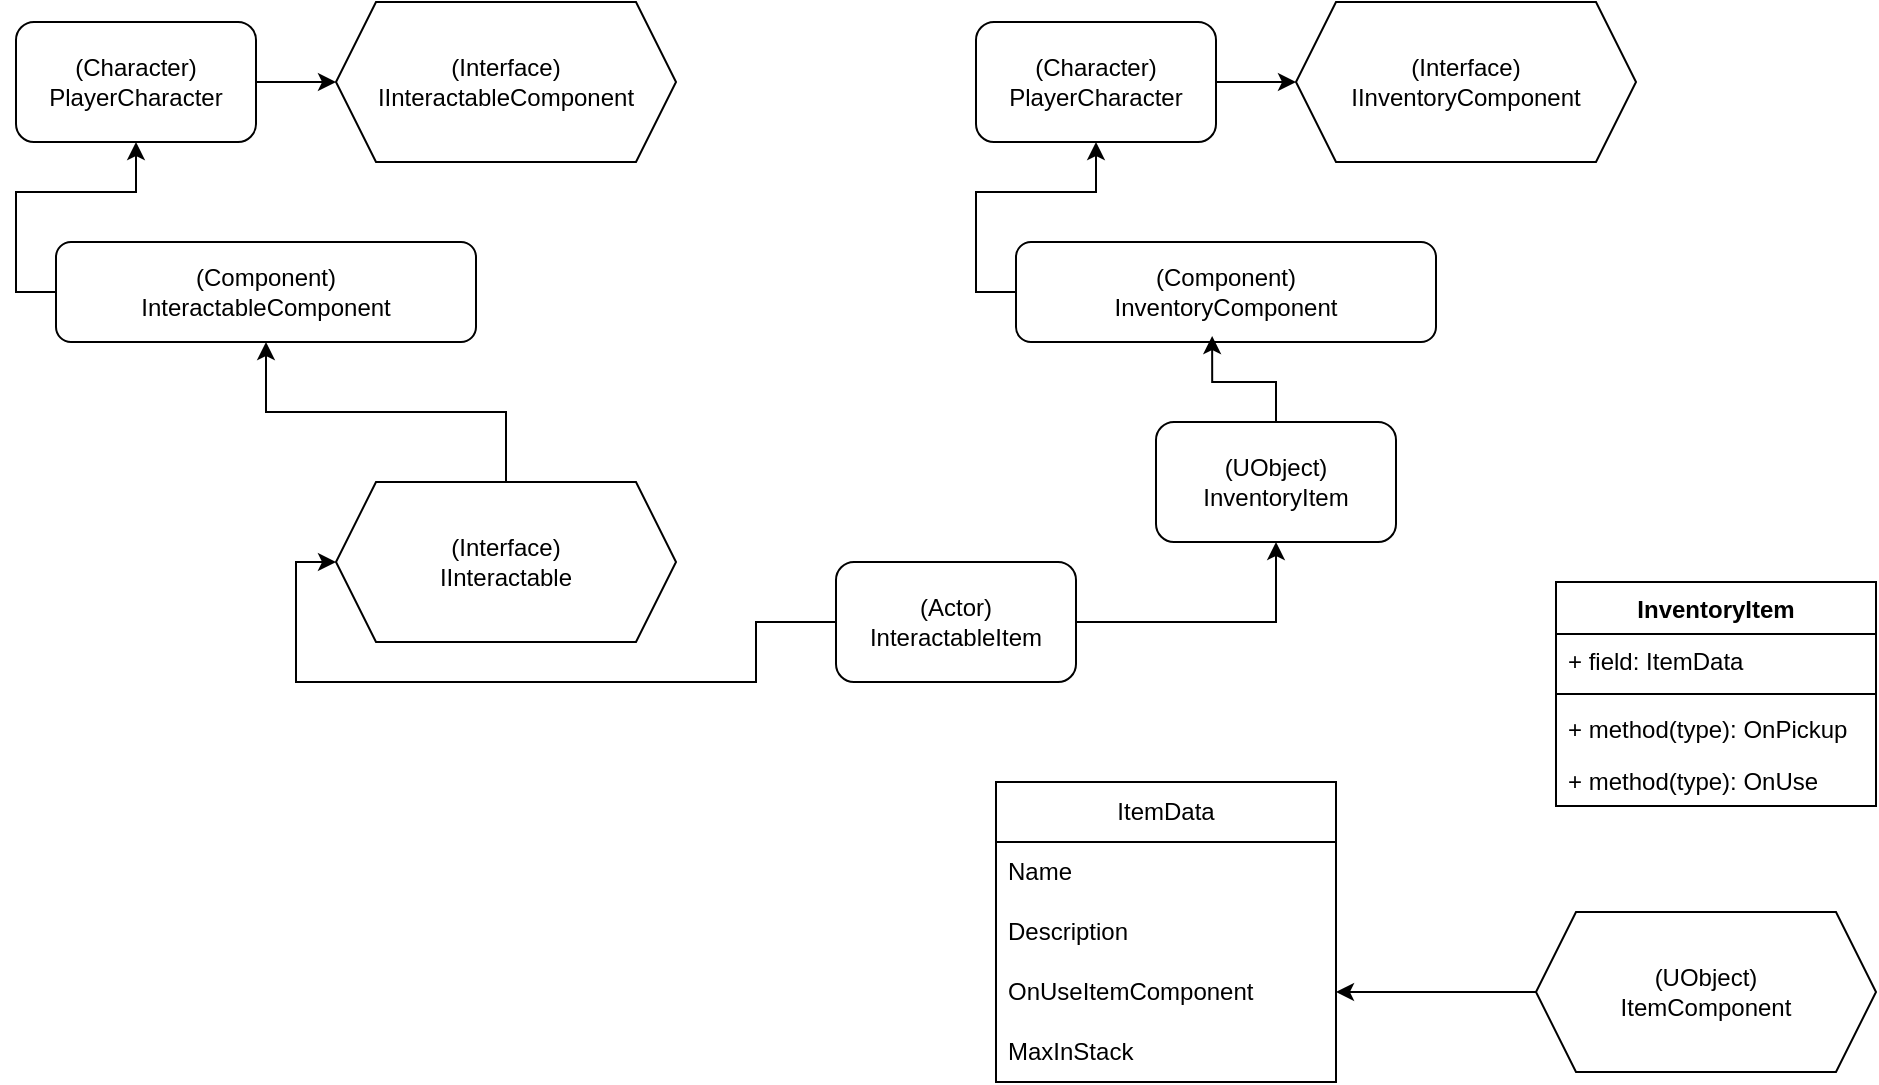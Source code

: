 <mxfile version="27.0.9">
  <diagram name="Page-1" id="CTn0UaV7-VGEzKVvjEBO">
    <mxGraphModel dx="1426" dy="841" grid="1" gridSize="10" guides="1" tooltips="1" connect="1" arrows="1" fold="1" page="1" pageScale="1" pageWidth="850" pageHeight="1100" math="0" shadow="0">
      <root>
        <mxCell id="0" />
        <mxCell id="1" parent="0" />
        <mxCell id="qKa2N3zLJ_nOPQeqq2Ju-5" style="edgeStyle=orthogonalEdgeStyle;rounded=0;orthogonalLoop=1;jettySize=auto;html=1;exitX=0;exitY=0.5;exitDx=0;exitDy=0;entryX=0.5;entryY=1;entryDx=0;entryDy=0;" parent="1" source="qKa2N3zLJ_nOPQeqq2Ju-1" target="qKa2N3zLJ_nOPQeqq2Ju-3" edge="1">
          <mxGeometry relative="1" as="geometry" />
        </mxCell>
        <mxCell id="qKa2N3zLJ_nOPQeqq2Ju-1" value="&lt;div&gt;(Component)&lt;/div&gt;InteractableComponent" style="rounded=1;whiteSpace=wrap;html=1;" parent="1" vertex="1">
          <mxGeometry x="130" y="230" width="210" height="50" as="geometry" />
        </mxCell>
        <mxCell id="qKa2N3zLJ_nOPQeqq2Ju-6" style="edgeStyle=orthogonalEdgeStyle;rounded=0;orthogonalLoop=1;jettySize=auto;html=1;exitX=1;exitY=0.5;exitDx=0;exitDy=0;entryX=0;entryY=0.5;entryDx=0;entryDy=0;" parent="1" source="qKa2N3zLJ_nOPQeqq2Ju-3" target="qKa2N3zLJ_nOPQeqq2Ju-4" edge="1">
          <mxGeometry relative="1" as="geometry" />
        </mxCell>
        <mxCell id="qKa2N3zLJ_nOPQeqq2Ju-3" value="(Character)&lt;br&gt;PlayerCharacter" style="rounded=1;whiteSpace=wrap;html=1;" parent="1" vertex="1">
          <mxGeometry x="110" y="120" width="120" height="60" as="geometry" />
        </mxCell>
        <mxCell id="qKa2N3zLJ_nOPQeqq2Ju-4" value="(Interface)&lt;br&gt;IInteractableComponent" style="shape=hexagon;perimeter=hexagonPerimeter2;whiteSpace=wrap;html=1;fixedSize=1;" parent="1" vertex="1">
          <mxGeometry x="270" y="110" width="170" height="80" as="geometry" />
        </mxCell>
        <mxCell id="qKa2N3zLJ_nOPQeqq2Ju-30" style="edgeStyle=orthogonalEdgeStyle;rounded=0;orthogonalLoop=1;jettySize=auto;html=1;entryX=0.5;entryY=1;entryDx=0;entryDy=0;" parent="1" source="qKa2N3zLJ_nOPQeqq2Ju-7" target="qKa2N3zLJ_nOPQeqq2Ju-1" edge="1">
          <mxGeometry relative="1" as="geometry" />
        </mxCell>
        <mxCell id="qKa2N3zLJ_nOPQeqq2Ju-7" value="(Interface)&lt;br&gt;IInteractable" style="shape=hexagon;perimeter=hexagonPerimeter2;whiteSpace=wrap;html=1;fixedSize=1;" parent="1" vertex="1">
          <mxGeometry x="270" y="350" width="170" height="80" as="geometry" />
        </mxCell>
        <mxCell id="qKa2N3zLJ_nOPQeqq2Ju-10" style="edgeStyle=orthogonalEdgeStyle;rounded=0;orthogonalLoop=1;jettySize=auto;html=1;entryX=0;entryY=0.5;entryDx=0;entryDy=0;" parent="1" source="qKa2N3zLJ_nOPQeqq2Ju-9" target="qKa2N3zLJ_nOPQeqq2Ju-7" edge="1">
          <mxGeometry relative="1" as="geometry" />
        </mxCell>
        <mxCell id="Biyis1XfIowbQT2TmNtX-1" style="edgeStyle=orthogonalEdgeStyle;rounded=0;orthogonalLoop=1;jettySize=auto;html=1;entryX=0.5;entryY=1;entryDx=0;entryDy=0;" edge="1" parent="1" source="qKa2N3zLJ_nOPQeqq2Ju-9" target="qKa2N3zLJ_nOPQeqq2Ju-20">
          <mxGeometry relative="1" as="geometry" />
        </mxCell>
        <mxCell id="qKa2N3zLJ_nOPQeqq2Ju-9" value="(Actor)&lt;br&gt;InteractableItem" style="rounded=1;whiteSpace=wrap;html=1;" parent="1" vertex="1">
          <mxGeometry x="520" y="390" width="120" height="60" as="geometry" />
        </mxCell>
        <mxCell id="qKa2N3zLJ_nOPQeqq2Ju-11" value="ItemData" style="swimlane;fontStyle=0;childLayout=stackLayout;horizontal=1;startSize=30;horizontalStack=0;resizeParent=1;resizeParentMax=0;resizeLast=0;collapsible=1;marginBottom=0;whiteSpace=wrap;html=1;" parent="1" vertex="1">
          <mxGeometry x="600" y="500" width="170" height="150" as="geometry" />
        </mxCell>
        <mxCell id="qKa2N3zLJ_nOPQeqq2Ju-12" value="Name" style="text;strokeColor=none;fillColor=none;align=left;verticalAlign=middle;spacingLeft=4;spacingRight=4;overflow=hidden;points=[[0,0.5],[1,0.5]];portConstraint=eastwest;rotatable=0;whiteSpace=wrap;html=1;" parent="qKa2N3zLJ_nOPQeqq2Ju-11" vertex="1">
          <mxGeometry y="30" width="170" height="30" as="geometry" />
        </mxCell>
        <mxCell id="qKa2N3zLJ_nOPQeqq2Ju-13" value="Description" style="text;strokeColor=none;fillColor=none;align=left;verticalAlign=middle;spacingLeft=4;spacingRight=4;overflow=hidden;points=[[0,0.5],[1,0.5]];portConstraint=eastwest;rotatable=0;whiteSpace=wrap;html=1;" parent="qKa2N3zLJ_nOPQeqq2Ju-11" vertex="1">
          <mxGeometry y="60" width="170" height="30" as="geometry" />
        </mxCell>
        <mxCell id="qKa2N3zLJ_nOPQeqq2Ju-14" value="OnUseItem&lt;span style=&quot;background-color: transparent; color: light-dark(rgb(0, 0, 0), rgb(255, 255, 255));&quot;&gt;Component&lt;/span&gt;" style="text;strokeColor=none;fillColor=none;align=left;verticalAlign=middle;spacingLeft=4;spacingRight=4;overflow=hidden;points=[[0,0.5],[1,0.5]];portConstraint=eastwest;rotatable=0;whiteSpace=wrap;html=1;" parent="qKa2N3zLJ_nOPQeqq2Ju-11" vertex="1">
          <mxGeometry y="90" width="170" height="30" as="geometry" />
        </mxCell>
        <mxCell id="qKa2N3zLJ_nOPQeqq2Ju-42" value="MaxInStack" style="text;strokeColor=none;fillColor=none;align=left;verticalAlign=middle;spacingLeft=4;spacingRight=4;overflow=hidden;points=[[0,0.5],[1,0.5]];portConstraint=eastwest;rotatable=0;whiteSpace=wrap;html=1;" parent="qKa2N3zLJ_nOPQeqq2Ju-11" vertex="1">
          <mxGeometry y="120" width="170" height="30" as="geometry" />
        </mxCell>
        <mxCell id="qKa2N3zLJ_nOPQeqq2Ju-18" style="edgeStyle=orthogonalEdgeStyle;rounded=0;orthogonalLoop=1;jettySize=auto;html=1;" parent="1" source="qKa2N3zLJ_nOPQeqq2Ju-16" target="qKa2N3zLJ_nOPQeqq2Ju-14" edge="1">
          <mxGeometry relative="1" as="geometry" />
        </mxCell>
        <mxCell id="qKa2N3zLJ_nOPQeqq2Ju-16" value="(UObject)&lt;br&gt;ItemComponent" style="shape=hexagon;perimeter=hexagonPerimeter2;whiteSpace=wrap;html=1;fixedSize=1;" parent="1" vertex="1">
          <mxGeometry x="870" y="565" width="170" height="80" as="geometry" />
        </mxCell>
        <mxCell id="qKa2N3zLJ_nOPQeqq2Ju-20" value="(UObject)&lt;br&gt;InventoryItem" style="rounded=1;whiteSpace=wrap;html=1;" parent="1" vertex="1">
          <mxGeometry x="680" y="320" width="120" height="60" as="geometry" />
        </mxCell>
        <mxCell id="qKa2N3zLJ_nOPQeqq2Ju-25" style="edgeStyle=orthogonalEdgeStyle;rounded=0;orthogonalLoop=1;jettySize=auto;html=1;exitX=0;exitY=0.5;exitDx=0;exitDy=0;entryX=0.5;entryY=1;entryDx=0;entryDy=0;" parent="1" source="qKa2N3zLJ_nOPQeqq2Ju-26" target="qKa2N3zLJ_nOPQeqq2Ju-28" edge="1">
          <mxGeometry relative="1" as="geometry" />
        </mxCell>
        <mxCell id="qKa2N3zLJ_nOPQeqq2Ju-26" value="&lt;div&gt;(Component)&lt;/div&gt;InventoryComponent" style="rounded=1;whiteSpace=wrap;html=1;" parent="1" vertex="1">
          <mxGeometry x="610" y="230" width="210" height="50" as="geometry" />
        </mxCell>
        <mxCell id="qKa2N3zLJ_nOPQeqq2Ju-27" style="edgeStyle=orthogonalEdgeStyle;rounded=0;orthogonalLoop=1;jettySize=auto;html=1;exitX=1;exitY=0.5;exitDx=0;exitDy=0;entryX=0;entryY=0.5;entryDx=0;entryDy=0;" parent="1" source="qKa2N3zLJ_nOPQeqq2Ju-28" target="qKa2N3zLJ_nOPQeqq2Ju-29" edge="1">
          <mxGeometry relative="1" as="geometry" />
        </mxCell>
        <mxCell id="qKa2N3zLJ_nOPQeqq2Ju-28" value="(Character)&lt;br&gt;PlayerCharacter" style="rounded=1;whiteSpace=wrap;html=1;" parent="1" vertex="1">
          <mxGeometry x="590" y="120" width="120" height="60" as="geometry" />
        </mxCell>
        <mxCell id="qKa2N3zLJ_nOPQeqq2Ju-29" value="(Interface)&lt;br&gt;IInventoryComponent" style="shape=hexagon;perimeter=hexagonPerimeter2;whiteSpace=wrap;html=1;fixedSize=1;" parent="1" vertex="1">
          <mxGeometry x="750" y="110" width="170" height="80" as="geometry" />
        </mxCell>
        <mxCell id="qKa2N3zLJ_nOPQeqq2Ju-36" value="InventoryItem" style="swimlane;fontStyle=1;align=center;verticalAlign=top;childLayout=stackLayout;horizontal=1;startSize=26;horizontalStack=0;resizeParent=1;resizeParentMax=0;resizeLast=0;collapsible=1;marginBottom=0;whiteSpace=wrap;html=1;" parent="1" vertex="1">
          <mxGeometry x="880" y="400" width="160" height="112" as="geometry" />
        </mxCell>
        <mxCell id="qKa2N3zLJ_nOPQeqq2Ju-37" value="+ field: ItemData" style="text;strokeColor=none;fillColor=none;align=left;verticalAlign=top;spacingLeft=4;spacingRight=4;overflow=hidden;rotatable=0;points=[[0,0.5],[1,0.5]];portConstraint=eastwest;whiteSpace=wrap;html=1;" parent="qKa2N3zLJ_nOPQeqq2Ju-36" vertex="1">
          <mxGeometry y="26" width="160" height="26" as="geometry" />
        </mxCell>
        <mxCell id="qKa2N3zLJ_nOPQeqq2Ju-38" value="" style="line;strokeWidth=1;fillColor=none;align=left;verticalAlign=middle;spacingTop=-1;spacingLeft=3;spacingRight=3;rotatable=0;labelPosition=right;points=[];portConstraint=eastwest;strokeColor=inherit;" parent="qKa2N3zLJ_nOPQeqq2Ju-36" vertex="1">
          <mxGeometry y="52" width="160" height="8" as="geometry" />
        </mxCell>
        <mxCell id="qKa2N3zLJ_nOPQeqq2Ju-39" value="+ method(type): OnPickup" style="text;strokeColor=none;fillColor=none;align=left;verticalAlign=top;spacingLeft=4;spacingRight=4;overflow=hidden;rotatable=0;points=[[0,0.5],[1,0.5]];portConstraint=eastwest;whiteSpace=wrap;html=1;" parent="qKa2N3zLJ_nOPQeqq2Ju-36" vertex="1">
          <mxGeometry y="60" width="160" height="26" as="geometry" />
        </mxCell>
        <mxCell id="qKa2N3zLJ_nOPQeqq2Ju-40" value="+ method(type): OnUse" style="text;strokeColor=none;fillColor=none;align=left;verticalAlign=top;spacingLeft=4;spacingRight=4;overflow=hidden;rotatable=0;points=[[0,0.5],[1,0.5]];portConstraint=eastwest;whiteSpace=wrap;html=1;" parent="qKa2N3zLJ_nOPQeqq2Ju-36" vertex="1">
          <mxGeometry y="86" width="160" height="26" as="geometry" />
        </mxCell>
        <mxCell id="qKa2N3zLJ_nOPQeqq2Ju-43" style="edgeStyle=orthogonalEdgeStyle;rounded=0;orthogonalLoop=1;jettySize=auto;html=1;entryX=0.467;entryY=0.94;entryDx=0;entryDy=0;entryPerimeter=0;" parent="1" source="qKa2N3zLJ_nOPQeqq2Ju-20" target="qKa2N3zLJ_nOPQeqq2Ju-26" edge="1">
          <mxGeometry relative="1" as="geometry" />
        </mxCell>
      </root>
    </mxGraphModel>
  </diagram>
</mxfile>
